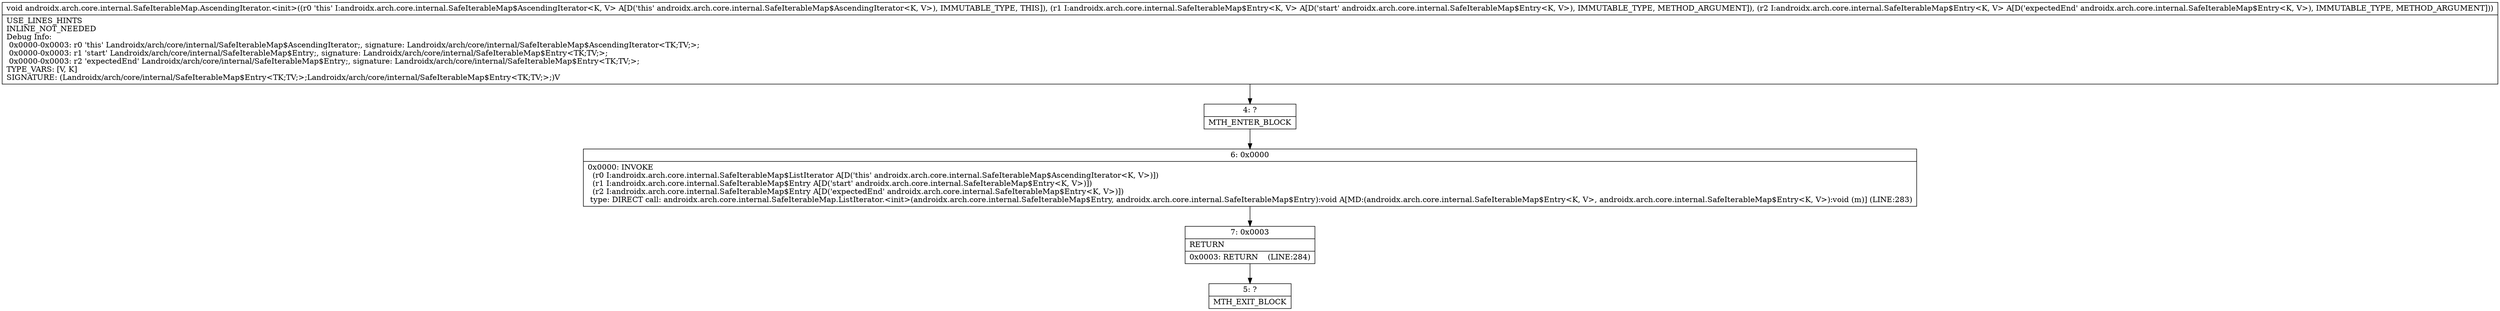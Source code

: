 digraph "CFG forandroidx.arch.core.internal.SafeIterableMap.AscendingIterator.\<init\>(Landroidx\/arch\/core\/internal\/SafeIterableMap$Entry;Landroidx\/arch\/core\/internal\/SafeIterableMap$Entry;)V" {
Node_4 [shape=record,label="{4\:\ ?|MTH_ENTER_BLOCK\l}"];
Node_6 [shape=record,label="{6\:\ 0x0000|0x0000: INVOKE  \l  (r0 I:androidx.arch.core.internal.SafeIterableMap$ListIterator A[D('this' androidx.arch.core.internal.SafeIterableMap$AscendingIterator\<K, V\>)])\l  (r1 I:androidx.arch.core.internal.SafeIterableMap$Entry A[D('start' androidx.arch.core.internal.SafeIterableMap$Entry\<K, V\>)])\l  (r2 I:androidx.arch.core.internal.SafeIterableMap$Entry A[D('expectedEnd' androidx.arch.core.internal.SafeIterableMap$Entry\<K, V\>)])\l type: DIRECT call: androidx.arch.core.internal.SafeIterableMap.ListIterator.\<init\>(androidx.arch.core.internal.SafeIterableMap$Entry, androidx.arch.core.internal.SafeIterableMap$Entry):void A[MD:(androidx.arch.core.internal.SafeIterableMap$Entry\<K, V\>, androidx.arch.core.internal.SafeIterableMap$Entry\<K, V\>):void (m)] (LINE:283)\l}"];
Node_7 [shape=record,label="{7\:\ 0x0003|RETURN\l|0x0003: RETURN    (LINE:284)\l}"];
Node_5 [shape=record,label="{5\:\ ?|MTH_EXIT_BLOCK\l}"];
MethodNode[shape=record,label="{void androidx.arch.core.internal.SafeIterableMap.AscendingIterator.\<init\>((r0 'this' I:androidx.arch.core.internal.SafeIterableMap$AscendingIterator\<K, V\> A[D('this' androidx.arch.core.internal.SafeIterableMap$AscendingIterator\<K, V\>), IMMUTABLE_TYPE, THIS]), (r1 I:androidx.arch.core.internal.SafeIterableMap$Entry\<K, V\> A[D('start' androidx.arch.core.internal.SafeIterableMap$Entry\<K, V\>), IMMUTABLE_TYPE, METHOD_ARGUMENT]), (r2 I:androidx.arch.core.internal.SafeIterableMap$Entry\<K, V\> A[D('expectedEnd' androidx.arch.core.internal.SafeIterableMap$Entry\<K, V\>), IMMUTABLE_TYPE, METHOD_ARGUMENT]))  | USE_LINES_HINTS\lINLINE_NOT_NEEDED\lDebug Info:\l  0x0000\-0x0003: r0 'this' Landroidx\/arch\/core\/internal\/SafeIterableMap$AscendingIterator;, signature: Landroidx\/arch\/core\/internal\/SafeIterableMap$AscendingIterator\<TK;TV;\>;\l  0x0000\-0x0003: r1 'start' Landroidx\/arch\/core\/internal\/SafeIterableMap$Entry;, signature: Landroidx\/arch\/core\/internal\/SafeIterableMap$Entry\<TK;TV;\>;\l  0x0000\-0x0003: r2 'expectedEnd' Landroidx\/arch\/core\/internal\/SafeIterableMap$Entry;, signature: Landroidx\/arch\/core\/internal\/SafeIterableMap$Entry\<TK;TV;\>;\lTYPE_VARS: [V, K]\lSIGNATURE: (Landroidx\/arch\/core\/internal\/SafeIterableMap$Entry\<TK;TV;\>;Landroidx\/arch\/core\/internal\/SafeIterableMap$Entry\<TK;TV;\>;)V\l}"];
MethodNode -> Node_4;Node_4 -> Node_6;
Node_6 -> Node_7;
Node_7 -> Node_5;
}

